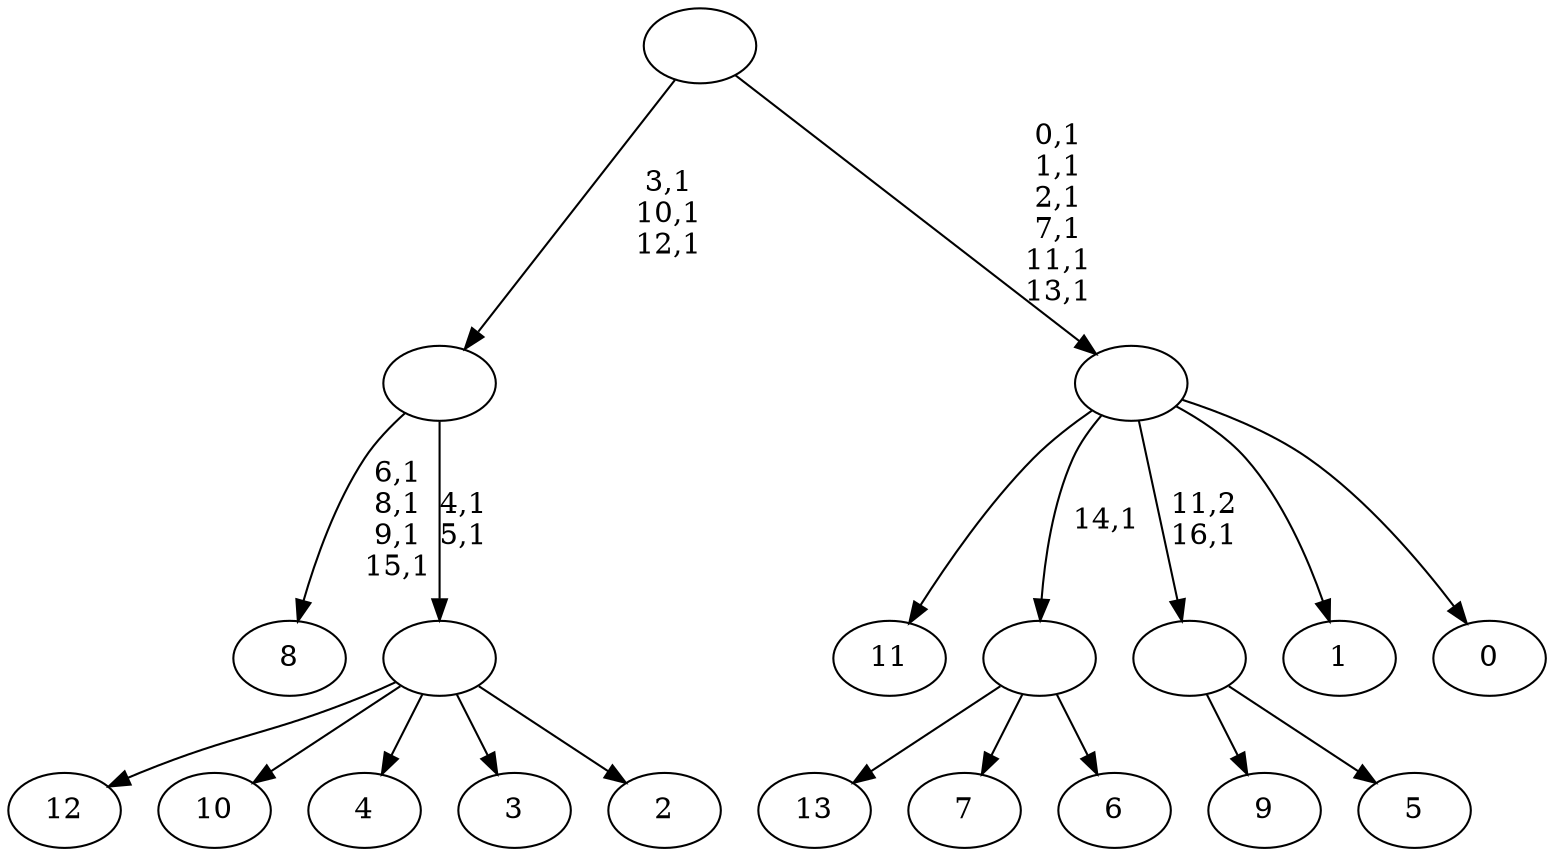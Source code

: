 digraph T {
	31 [label="13"]
	30 [label="12"]
	29 [label="11"]
	28 [label="10"]
	27 [label="9"]
	26 [label="8"]
	21 [label="7"]
	20 [label="6"]
	19 [label=""]
	18 [label="5"]
	17 [label=""]
	16 [label="4"]
	15 [label="3"]
	14 [label="2"]
	13 [label=""]
	11 [label=""]
	8 [label="1"]
	7 [label="0"]
	6 [label=""]
	0 [label=""]
	19 -> 31 [label=""]
	19 -> 21 [label=""]
	19 -> 20 [label=""]
	17 -> 27 [label=""]
	17 -> 18 [label=""]
	13 -> 30 [label=""]
	13 -> 28 [label=""]
	13 -> 16 [label=""]
	13 -> 15 [label=""]
	13 -> 14 [label=""]
	11 -> 13 [label="4,1\n5,1"]
	11 -> 26 [label="6,1\n8,1\n9,1\n15,1"]
	6 -> 29 [label=""]
	6 -> 19 [label="14,1"]
	6 -> 17 [label="11,2\n16,1"]
	6 -> 8 [label=""]
	6 -> 7 [label=""]
	0 -> 6 [label="0,1\n1,1\n2,1\n7,1\n11,1\n13,1"]
	0 -> 11 [label="3,1\n10,1\n12,1"]
}
